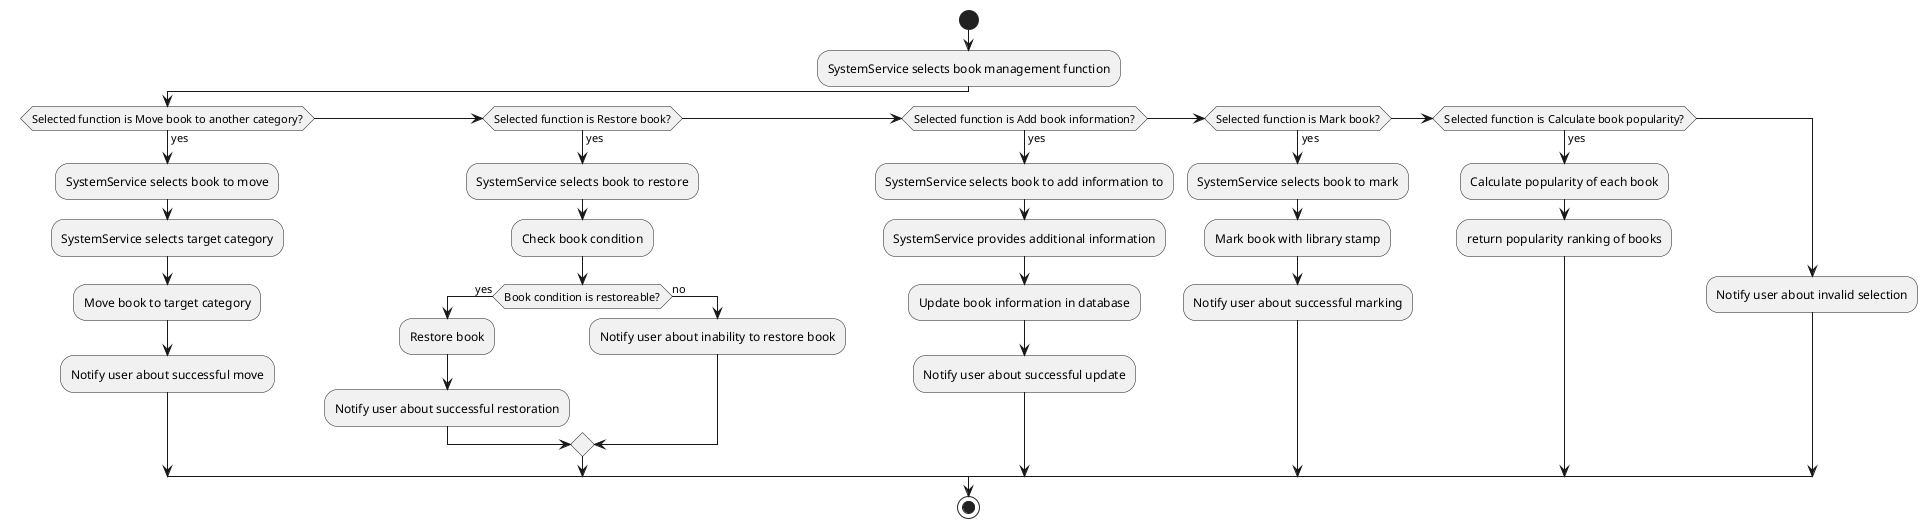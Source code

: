 @startuml
start
:SystemService selects book management function;
if (Selected function is Move book to another category?) then (yes)
  :SystemService selects book to move;
  :SystemService selects target category;
  :Move book to target category;
  :Notify user about successful move;
elseif (Selected function is Restore book?) then (yes)
  :SystemService selects book to restore;
  :Check book condition;
  if (Book condition is restoreable?) then (yes)
    :Restore book;
    :Notify user about successful restoration;
  else (no)
    :Notify user about inability to restore book;
  endif
elseif (Selected function is Add book information?) then (yes)
  :SystemService selects book to add information to;
  :SystemService provides additional information;
  :Update book information in database;
  :Notify user about successful update;
elseif (Selected function is Mark book?) then (yes)
  :SystemService selects book to mark;
  :Mark book with library stamp;
  :Notify user about successful marking;
elseif (Selected function is Calculate book popularity?) then (yes)
  :Calculate popularity of each book;
  :return popularity ranking of books;
else
  :Notify user about invalid selection;
endif
stop
@enduml